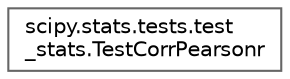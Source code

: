 digraph "Graphical Class Hierarchy"
{
 // LATEX_PDF_SIZE
  bgcolor="transparent";
  edge [fontname=Helvetica,fontsize=10,labelfontname=Helvetica,labelfontsize=10];
  node [fontname=Helvetica,fontsize=10,shape=box,height=0.2,width=0.4];
  rankdir="LR";
  Node0 [id="Node000000",label="scipy.stats.tests.test\l_stats.TestCorrPearsonr",height=0.2,width=0.4,color="grey40", fillcolor="white", style="filled",URL="$d2/de1/classscipy_1_1stats_1_1tests_1_1test__stats_1_1TestCorrPearsonr.html",tooltip=" "];
}
